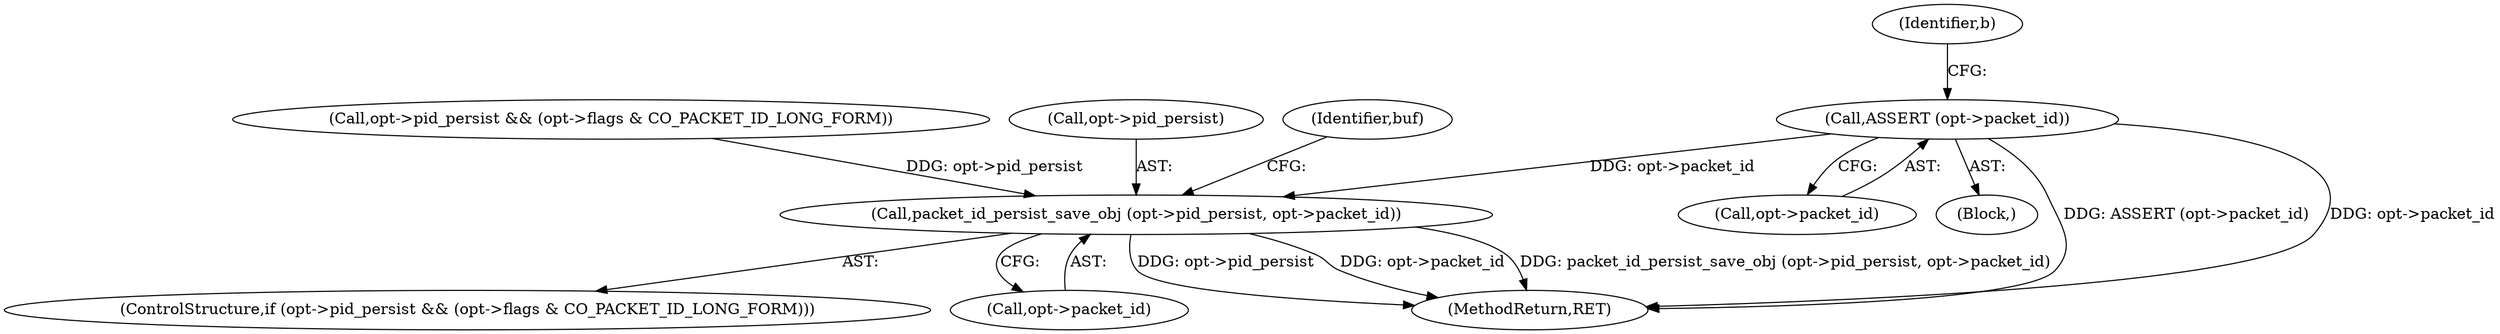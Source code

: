 digraph "0_openvpn_11d21349a4e7e38a025849479b36ace7c2eec2ee@pointer" {
"1000407" [label="(Call,ASSERT (opt->packet_id))"];
"1000508" [label="(Call,packet_id_persist_save_obj (opt->pid_persist, opt->packet_id))"];
"1000408" [label="(Call,opt->packet_id)"];
"1000499" [label="(Call,opt->pid_persist && (opt->flags & CO_PACKET_ID_LONG_FORM))"];
"1000498" [label="(ControlStructure,if (opt->pid_persist && (opt->flags & CO_PACKET_ID_LONG_FORM)))"];
"1000509" [label="(Call,opt->pid_persist)"];
"1000399" [label="(Block,)"];
"1000512" [label="(Call,opt->packet_id)"];
"1000537" [label="(Identifier,buf)"];
"1000508" [label="(Call,packet_id_persist_save_obj (opt->pid_persist, opt->packet_id))"];
"1000407" [label="(Call,ASSERT (opt->packet_id))"];
"1000556" [label="(MethodReturn,RET)"];
"1000413" [label="(Identifier,b)"];
"1000407" -> "1000399"  [label="AST: "];
"1000407" -> "1000408"  [label="CFG: "];
"1000408" -> "1000407"  [label="AST: "];
"1000413" -> "1000407"  [label="CFG: "];
"1000407" -> "1000556"  [label="DDG: ASSERT (opt->packet_id)"];
"1000407" -> "1000556"  [label="DDG: opt->packet_id"];
"1000407" -> "1000508"  [label="DDG: opt->packet_id"];
"1000508" -> "1000498"  [label="AST: "];
"1000508" -> "1000512"  [label="CFG: "];
"1000509" -> "1000508"  [label="AST: "];
"1000512" -> "1000508"  [label="AST: "];
"1000537" -> "1000508"  [label="CFG: "];
"1000508" -> "1000556"  [label="DDG: opt->pid_persist"];
"1000508" -> "1000556"  [label="DDG: opt->packet_id"];
"1000508" -> "1000556"  [label="DDG: packet_id_persist_save_obj (opt->pid_persist, opt->packet_id)"];
"1000499" -> "1000508"  [label="DDG: opt->pid_persist"];
}
